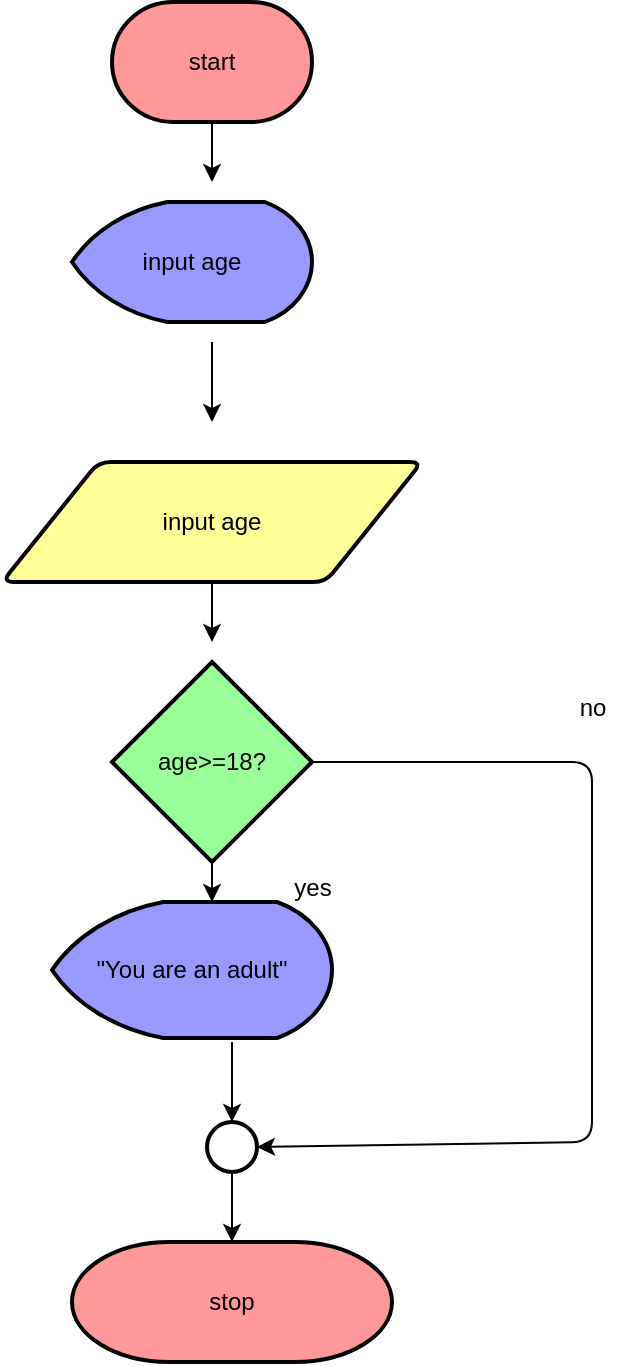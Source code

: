 <mxfile>
    <diagram id="zvlq6U86YkZSIvmxq30o" name="Page-1">
        <mxGraphModel dx="2563" dy="926" grid="1" gridSize="10" guides="1" tooltips="1" connect="1" arrows="1" fold="1" page="1" pageScale="1" pageWidth="850" pageHeight="1100" math="0" shadow="0">
            <root>
                <mxCell id="0"/>
                <mxCell id="1" parent="0"/>
                <mxCell id="9" style="edgeStyle=none;html=1;" edge="1" parent="1" source="2">
                    <mxGeometry relative="1" as="geometry">
                        <mxPoint x="-290" y="200" as="targetPoint"/>
                    </mxGeometry>
                </mxCell>
                <mxCell id="2" value="start" style="strokeWidth=2;html=1;shape=mxgraph.flowchart.terminator;whiteSpace=wrap;fillColor=#FF9999;" vertex="1" parent="1">
                    <mxGeometry x="-340" y="110" width="100" height="60" as="geometry"/>
                </mxCell>
                <mxCell id="10" style="edgeStyle=none;html=1;" edge="1" parent="1">
                    <mxGeometry relative="1" as="geometry">
                        <mxPoint x="-290" y="320" as="targetPoint"/>
                        <mxPoint x="-290" y="280" as="sourcePoint"/>
                    </mxGeometry>
                </mxCell>
                <mxCell id="11" style="edgeStyle=none;html=1;" edge="1" parent="1" source="4">
                    <mxGeometry relative="1" as="geometry">
                        <mxPoint x="-290" y="430" as="targetPoint"/>
                    </mxGeometry>
                </mxCell>
                <mxCell id="4" value="input age" style="shape=parallelogram;html=1;strokeWidth=2;perimeter=parallelogramPerimeter;whiteSpace=wrap;rounded=1;arcSize=12;size=0.23;fillColor=#FFFF99;" vertex="1" parent="1">
                    <mxGeometry x="-395" y="340" width="210" height="60" as="geometry"/>
                </mxCell>
                <mxCell id="12" style="edgeStyle=none;html=1;exitX=0.5;exitY=1;exitDx=0;exitDy=0;exitPerimeter=0;" edge="1" parent="1" source="5">
                    <mxGeometry relative="1" as="geometry">
                        <mxPoint x="-290" y="560" as="targetPoint"/>
                    </mxGeometry>
                </mxCell>
                <mxCell id="5" value="age&amp;gt;=18?" style="strokeWidth=2;html=1;shape=mxgraph.flowchart.decision;whiteSpace=wrap;fillColor=#99FF99;" vertex="1" parent="1">
                    <mxGeometry x="-340" y="440" width="100" height="100" as="geometry"/>
                </mxCell>
                <mxCell id="20" style="edgeStyle=none;html=1;" edge="1" parent="1">
                    <mxGeometry relative="1" as="geometry">
                        <mxPoint x="-280" y="670" as="targetPoint"/>
                        <mxPoint x="-280" y="630" as="sourcePoint"/>
                    </mxGeometry>
                </mxCell>
                <mxCell id="7" value="stop" style="strokeWidth=2;html=1;shape=mxgraph.flowchart.terminator;whiteSpace=wrap;fillColor=#FF9999;" vertex="1" parent="1">
                    <mxGeometry x="-360" y="730" width="160" height="60" as="geometry"/>
                </mxCell>
                <mxCell id="14" value="input age" style="strokeWidth=2;html=1;shape=mxgraph.flowchart.display;whiteSpace=wrap;fillColor=#9999FF;" vertex="1" parent="1">
                    <mxGeometry x="-360" y="210" width="120" height="60" as="geometry"/>
                </mxCell>
                <mxCell id="23" value="" style="strokeWidth=2;html=1;shape=mxgraph.flowchart.start_2;whiteSpace=wrap;" vertex="1" parent="1">
                    <mxGeometry x="-292.5" y="670" width="25" height="25" as="geometry"/>
                </mxCell>
                <mxCell id="24" style="edgeStyle=none;html=1;exitX=0.5;exitY=1;exitDx=0;exitDy=0;exitPerimeter=0;entryX=0.5;entryY=0;entryDx=0;entryDy=0;entryPerimeter=0;" edge="1" parent="1" source="23" target="7">
                    <mxGeometry relative="1" as="geometry"/>
                </mxCell>
                <mxCell id="25" style="edgeStyle=none;html=1;exitX=1;exitY=0.5;exitDx=0;exitDy=0;exitPerimeter=0;entryX=1;entryY=0.5;entryDx=0;entryDy=0;entryPerimeter=0;" edge="1" parent="1" source="5" target="23">
                    <mxGeometry relative="1" as="geometry">
                        <Array as="points">
                            <mxPoint x="-100" y="490"/>
                            <mxPoint x="-100" y="680"/>
                        </Array>
                    </mxGeometry>
                </mxCell>
                <mxCell id="26" value="no" style="text;html=1;align=center;verticalAlign=middle;resizable=0;points=[];autosize=1;strokeColor=none;fillColor=none;" vertex="1" parent="1">
                    <mxGeometry x="-120" y="448" width="40" height="30" as="geometry"/>
                </mxCell>
                <mxCell id="27" value="yes" style="text;html=1;align=center;verticalAlign=middle;resizable=0;points=[];autosize=1;strokeColor=none;fillColor=none;" vertex="1" parent="1">
                    <mxGeometry x="-260" y="538" width="40" height="30" as="geometry"/>
                </mxCell>
                <mxCell id="29" value="&quot;You are an adult&quot;" style="strokeWidth=2;html=1;shape=mxgraph.flowchart.display;whiteSpace=wrap;fillColor=#9999FF;" vertex="1" parent="1">
                    <mxGeometry x="-370" y="560" width="140" height="68" as="geometry"/>
                </mxCell>
            </root>
        </mxGraphModel>
    </diagram>
</mxfile>